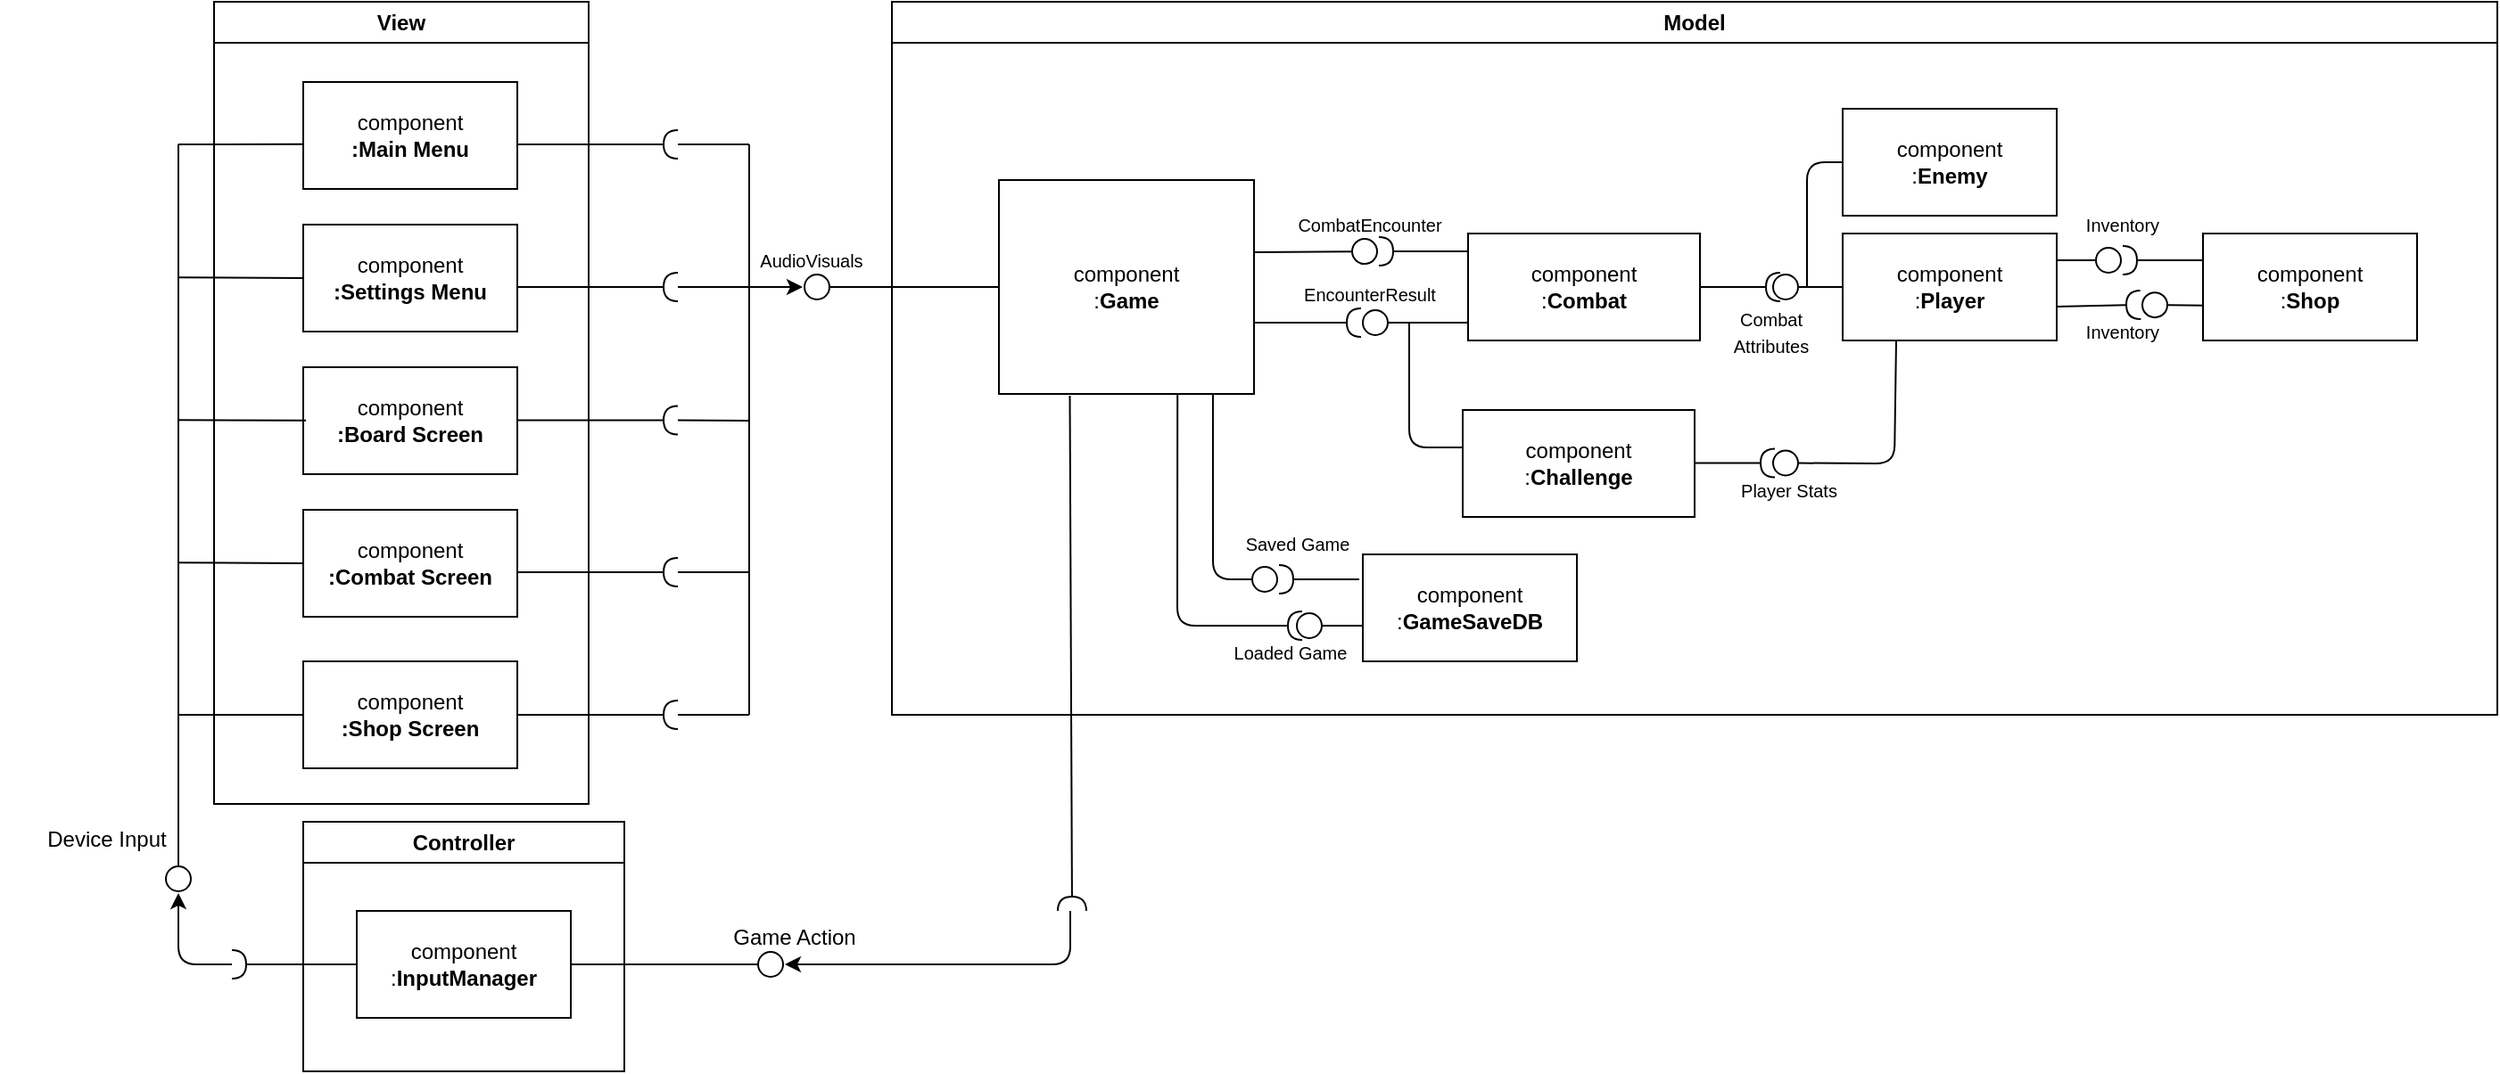 <mxfile>
    <diagram id="feLj19iZiXinHgvYgo6u" name="Page-1">
        <mxGraphModel dx="2279" dy="798" grid="1" gridSize="10" guides="1" tooltips="1" connect="1" arrows="1" fold="1" page="1" pageScale="1" pageWidth="850" pageHeight="1100" math="0" shadow="0">
            <root>
                <mxCell id="0"/>
                <mxCell id="1" parent="0"/>
                <mxCell id="5" value="View" style="swimlane;whiteSpace=wrap;html=1;" parent="1" vertex="1">
                    <mxGeometry x="100" y="80" width="210" height="450" as="geometry">
                        <mxRectangle x="280" y="310" width="140" height="30" as="alternateBounds"/>
                    </mxGeometry>
                </mxCell>
                <mxCell id="6" value="component&lt;br&gt;&lt;b&gt;:Main Menu&lt;/b&gt;" style="rounded=0;whiteSpace=wrap;html=1;" parent="5" vertex="1">
                    <mxGeometry x="50" y="45" width="120" height="60" as="geometry"/>
                </mxCell>
                <mxCell id="7" value="component&lt;br&gt;&lt;b&gt;:Settings Menu&lt;/b&gt;" style="rounded=0;whiteSpace=wrap;html=1;" parent="5" vertex="1">
                    <mxGeometry x="50" y="125" width="120" height="60" as="geometry"/>
                </mxCell>
                <mxCell id="8" value="component&lt;br&gt;&lt;b&gt;:Board Screen&lt;/b&gt;" style="rounded=0;whiteSpace=wrap;html=1;" parent="5" vertex="1">
                    <mxGeometry x="50" y="205" width="120" height="60" as="geometry"/>
                </mxCell>
                <mxCell id="9" value="component&lt;br&gt;&lt;b&gt;:Combat Screen&lt;/b&gt;" style="rounded=0;whiteSpace=wrap;html=1;" parent="5" vertex="1">
                    <mxGeometry x="50" y="285" width="120" height="60" as="geometry"/>
                </mxCell>
                <mxCell id="24" value="component&lt;br&gt;&lt;b&gt;:Shop Screen&lt;/b&gt;" style="rounded=0;whiteSpace=wrap;html=1;" parent="5" vertex="1">
                    <mxGeometry x="50" y="370" width="120" height="60" as="geometry"/>
                </mxCell>
                <mxCell id="100" value="" style="endArrow=none;html=1;entryX=0;entryY=0.5;entryDx=0;entryDy=0;" parent="5" edge="1" target="9">
                    <mxGeometry width="50" height="50" relative="1" as="geometry">
                        <mxPoint x="-20" y="314.66" as="sourcePoint"/>
                        <mxPoint x="30" y="314.66" as="targetPoint"/>
                    </mxGeometry>
                </mxCell>
                <mxCell id="101" value="" style="endArrow=none;html=1;entryX=0.013;entryY=0.497;entryDx=0;entryDy=0;entryPerimeter=0;" parent="5" edge="1" target="8">
                    <mxGeometry width="50" height="50" relative="1" as="geometry">
                        <mxPoint x="-20" y="234.66" as="sourcePoint"/>
                        <mxPoint x="30" y="234.66" as="targetPoint"/>
                    </mxGeometry>
                </mxCell>
                <mxCell id="102" value="" style="endArrow=none;html=1;entryX=0;entryY=0.5;entryDx=0;entryDy=0;" parent="5" edge="1" target="7">
                    <mxGeometry width="50" height="50" relative="1" as="geometry">
                        <mxPoint x="-20" y="154.66" as="sourcePoint"/>
                        <mxPoint x="30" y="154.66" as="targetPoint"/>
                    </mxGeometry>
                </mxCell>
                <mxCell id="103" value="" style="endArrow=none;html=1;entryX=0.002;entryY=0.581;entryDx=0;entryDy=0;entryPerimeter=0;" parent="5" edge="1" target="6">
                    <mxGeometry width="50" height="50" relative="1" as="geometry">
                        <mxPoint x="-20" y="80" as="sourcePoint"/>
                        <mxPoint x="30" y="80" as="targetPoint"/>
                    </mxGeometry>
                </mxCell>
                <mxCell id="11" value="Model" style="swimlane;whiteSpace=wrap;html=1;" parent="1" vertex="1">
                    <mxGeometry x="480" y="80" width="900" height="400" as="geometry">
                        <mxRectangle x="480" y="80" width="70" height="30" as="alternateBounds"/>
                    </mxGeometry>
                </mxCell>
                <mxCell id="44" style="edgeStyle=none;html=1;exitX=0.005;exitY=0.672;exitDx=0;exitDy=0;endArrow=circle;endFill=0;exitPerimeter=0;" parent="11" source="32" edge="1">
                    <mxGeometry relative="1" as="geometry">
                        <mxPoint x="700" y="170" as="targetPoint"/>
                        <mxPoint x="603" y="255.5" as="sourcePoint"/>
                    </mxGeometry>
                </mxCell>
                <mxCell id="39" style="edgeStyle=none;html=1;endArrow=circle;endFill=0;" parent="11" source="15" edge="1">
                    <mxGeometry relative="1" as="geometry">
                        <mxPoint x="493" y="160" as="targetPoint"/>
                    </mxGeometry>
                </mxCell>
                <mxCell id="15" value="component&lt;br&gt;:&lt;b&gt;Player&lt;/b&gt;" style="rounded=0;whiteSpace=wrap;html=1;" parent="11" vertex="1">
                    <mxGeometry x="533" y="130" width="120" height="60" as="geometry"/>
                </mxCell>
                <mxCell id="28" value="component&lt;br&gt;:&lt;b&gt;Game&lt;/b&gt;" style="rounded=0;whiteSpace=wrap;html=1;" parent="11" vertex="1">
                    <mxGeometry x="60" y="100" width="143" height="120" as="geometry"/>
                </mxCell>
                <mxCell id="37" style="edgeStyle=none;html=1;endArrow=halfCircle;endFill=0;" parent="11" edge="1">
                    <mxGeometry relative="1" as="geometry">
                        <mxPoint x="498" y="160" as="targetPoint"/>
                        <mxPoint x="453" y="160" as="sourcePoint"/>
                    </mxGeometry>
                </mxCell>
                <mxCell id="32" value="component&lt;br&gt;:&lt;b&gt;Shop&lt;/b&gt;" style="rounded=0;whiteSpace=wrap;html=1;" parent="11" vertex="1">
                    <mxGeometry x="735" y="130" width="120" height="60" as="geometry"/>
                </mxCell>
                <mxCell id="123" value="" style="endArrow=halfCircle;html=1;endFill=0;" parent="11" edge="1">
                    <mxGeometry width="50" height="50" relative="1" as="geometry">
                        <mxPoint x="203" y="180" as="sourcePoint"/>
                        <mxPoint x="263" y="180" as="targetPoint"/>
                    </mxGeometry>
                </mxCell>
                <mxCell id="132" value="&lt;font style=&quot;font-size: 10px;&quot;&gt;EncounterResult&lt;/font&gt;" style="text;html=1;align=center;verticalAlign=middle;whiteSpace=wrap;rounded=0;" vertex="1" parent="11">
                    <mxGeometry x="203" y="149" width="130" height="30" as="geometry"/>
                </mxCell>
                <mxCell id="133" value="" style="endArrow=none;html=1;" edge="1" parent="11">
                    <mxGeometry width="50" height="50" relative="1" as="geometry">
                        <mxPoint x="513" y="160" as="sourcePoint"/>
                        <mxPoint x="533" y="90" as="targetPoint"/>
                        <Array as="points">
                            <mxPoint x="513" y="90"/>
                        </Array>
                    </mxGeometry>
                </mxCell>
                <mxCell id="134" value="&lt;font style=&quot;font-size: 10px;&quot;&gt;Combat&lt;/font&gt;&lt;div&gt;&lt;font style=&quot;font-size: 10px;&quot;&gt;Attributes&lt;/font&gt;&lt;/div&gt;" style="text;html=1;align=center;verticalAlign=middle;whiteSpace=wrap;rounded=0;" vertex="1" parent="11">
                    <mxGeometry x="463" y="170" width="60" height="30" as="geometry"/>
                </mxCell>
                <mxCell id="137" value="&lt;font style=&quot;font-size: 10px;&quot;&gt;Inventory&lt;/font&gt;" style="text;html=1;align=center;verticalAlign=middle;whiteSpace=wrap;rounded=0;" vertex="1" parent="11">
                    <mxGeometry x="660" y="110" width="60" height="30" as="geometry"/>
                </mxCell>
                <mxCell id="148" style="edgeStyle=none;html=1;exitX=1.003;exitY=0.684;exitDx=0;exitDy=0;endArrow=halfCircle;endFill=0;exitPerimeter=0;" edge="1" parent="11" source="15">
                    <mxGeometry relative="1" as="geometry">
                        <mxPoint x="700" y="170" as="targetPoint"/>
                        <mxPoint x="563" y="250" as="sourcePoint"/>
                    </mxGeometry>
                </mxCell>
                <mxCell id="149" style="edgeStyle=none;html=1;exitX=1;exitY=0.25;exitDx=0;exitDy=0;endArrow=circle;endFill=0;" edge="1" parent="11" source="15">
                    <mxGeometry relative="1" as="geometry">
                        <mxPoint x="690" y="145" as="targetPoint"/>
                        <mxPoint x="643" y="287.25" as="sourcePoint"/>
                    </mxGeometry>
                </mxCell>
                <mxCell id="151" value="&lt;font style=&quot;font-size: 10px;&quot;&gt;Inventory&lt;/font&gt;" style="text;html=1;align=center;verticalAlign=middle;whiteSpace=wrap;rounded=0;" vertex="1" parent="11">
                    <mxGeometry x="660" y="170" width="60" height="30" as="geometry"/>
                </mxCell>
                <mxCell id="16" value="component&lt;br&gt;:&lt;b&gt;Enemy&lt;/b&gt;" style="rounded=0;whiteSpace=wrap;html=1;" parent="11" vertex="1">
                    <mxGeometry x="533" y="60" width="120" height="60" as="geometry"/>
                </mxCell>
                <mxCell id="30" value="component&lt;br&gt;:&lt;b&gt;Combat&lt;/b&gt;" style="rounded=0;whiteSpace=wrap;html=1;" parent="11" vertex="1">
                    <mxGeometry x="323" y="130" width="130" height="60" as="geometry"/>
                </mxCell>
                <mxCell id="152" style="edgeStyle=none;html=1;endArrow=circle;endFill=0;" edge="1" parent="11">
                    <mxGeometry relative="1" as="geometry">
                        <mxPoint x="263" y="180" as="targetPoint"/>
                        <mxPoint x="323" y="180" as="sourcePoint"/>
                    </mxGeometry>
                </mxCell>
                <mxCell id="156" value="" style="endArrow=halfCircle;html=1;endFill=0;exitX=0.001;exitY=0.167;exitDx=0;exitDy=0;exitPerimeter=0;" edge="1" parent="11" source="30">
                    <mxGeometry width="50" height="50" relative="1" as="geometry">
                        <mxPoint x="273" y="70" as="sourcePoint"/>
                        <mxPoint x="273" y="140" as="targetPoint"/>
                    </mxGeometry>
                </mxCell>
                <mxCell id="158" style="edgeStyle=none;html=1;endArrow=circle;endFill=0;exitX=1;exitY=0.337;exitDx=0;exitDy=0;exitPerimeter=0;" edge="1" parent="11" source="28">
                    <mxGeometry relative="1" as="geometry">
                        <mxPoint x="273" y="140" as="targetPoint"/>
                        <mxPoint x="223" y="140" as="sourcePoint"/>
                    </mxGeometry>
                </mxCell>
                <mxCell id="159" value="&lt;font style=&quot;font-size: 10px;&quot;&gt;CombatEncounter&lt;/font&gt;" style="text;html=1;align=center;verticalAlign=middle;whiteSpace=wrap;rounded=0;" vertex="1" parent="11">
                    <mxGeometry x="203" y="110" width="130" height="30" as="geometry"/>
                </mxCell>
                <mxCell id="150" style="edgeStyle=none;html=1;exitX=0;exitY=0.25;exitDx=0;exitDy=0;endArrow=halfCircle;endFill=0;" edge="1" parent="11" source="32">
                    <mxGeometry relative="1" as="geometry">
                        <mxPoint x="690" y="145" as="targetPoint"/>
                        <mxPoint x="573" y="100" as="sourcePoint"/>
                    </mxGeometry>
                </mxCell>
                <mxCell id="162" value="component&lt;br&gt;:&lt;b&gt;Challenge&lt;/b&gt;" style="rounded=0;whiteSpace=wrap;html=1;" vertex="1" parent="11">
                    <mxGeometry x="320" y="229" width="130" height="60" as="geometry"/>
                </mxCell>
                <mxCell id="164" value="" style="endArrow=none;html=1;" edge="1" parent="11">
                    <mxGeometry width="50" height="50" relative="1" as="geometry">
                        <mxPoint x="290" y="180" as="sourcePoint"/>
                        <mxPoint x="320" y="250" as="targetPoint"/>
                        <Array as="points">
                            <mxPoint x="290" y="250"/>
                        </Array>
                    </mxGeometry>
                </mxCell>
                <mxCell id="165" style="edgeStyle=none;html=1;endArrow=halfCircle;endFill=0;" edge="1" parent="11">
                    <mxGeometry relative="1" as="geometry">
                        <mxPoint x="495" y="258.71" as="targetPoint"/>
                        <mxPoint x="450" y="258.71" as="sourcePoint"/>
                    </mxGeometry>
                </mxCell>
                <mxCell id="166" style="edgeStyle=none;html=1;endArrow=circle;endFill=0;exitX=0.25;exitY=1;exitDx=0;exitDy=0;" edge="1" parent="11" source="15">
                    <mxGeometry relative="1" as="geometry">
                        <mxPoint x="493" y="258.71" as="targetPoint"/>
                        <mxPoint x="533" y="258.71" as="sourcePoint"/>
                        <Array as="points">
                            <mxPoint x="562" y="259"/>
                        </Array>
                    </mxGeometry>
                </mxCell>
                <mxCell id="167" value="&lt;span style=&quot;font-size: 10px;&quot;&gt;Player Stats&lt;/span&gt;" style="text;html=1;align=center;verticalAlign=middle;whiteSpace=wrap;rounded=0;" vertex="1" parent="11">
                    <mxGeometry x="473" y="259" width="60" height="30" as="geometry"/>
                </mxCell>
                <mxCell id="168" value="component&lt;br&gt;:&lt;b&gt;GameSaveDB&lt;/b&gt;" style="rounded=0;whiteSpace=wrap;html=1;" vertex="1" parent="11">
                    <mxGeometry x="264" y="310" width="120" height="60" as="geometry"/>
                </mxCell>
                <mxCell id="169" style="edgeStyle=none;html=1;endArrow=circle;endFill=0;" edge="1" parent="11">
                    <mxGeometry relative="1" as="geometry">
                        <mxPoint x="226" y="350" as="targetPoint"/>
                        <mxPoint x="264" y="350" as="sourcePoint"/>
                    </mxGeometry>
                </mxCell>
                <mxCell id="170" value="&lt;font style=&quot;font-size: 10px;&quot;&gt;Loaded Game&lt;/font&gt;" style="text;html=1;align=center;verticalAlign=middle;whiteSpace=wrap;rounded=0;" vertex="1" parent="11">
                    <mxGeometry x="187" y="350" width="73" height="30" as="geometry"/>
                </mxCell>
                <mxCell id="171" style="edgeStyle=none;html=1;exitX=0.7;exitY=1.003;exitDx=0;exitDy=0;endArrow=halfCircle;endFill=0;exitPerimeter=0;" edge="1" parent="11" source="28">
                    <mxGeometry relative="1" as="geometry">
                        <mxPoint x="230" y="350" as="targetPoint"/>
                        <mxPoint x="180" y="350" as="sourcePoint"/>
                        <Array as="points">
                            <mxPoint x="160" y="350"/>
                        </Array>
                    </mxGeometry>
                </mxCell>
                <mxCell id="172" style="edgeStyle=none;html=1;exitX=0.839;exitY=1;exitDx=0;exitDy=0;endArrow=circle;endFill=0;exitPerimeter=0;" edge="1" parent="11" source="28">
                    <mxGeometry relative="1" as="geometry">
                        <mxPoint x="217" y="324" as="targetPoint"/>
                        <mxPoint x="180" y="324" as="sourcePoint"/>
                        <Array as="points">
                            <mxPoint x="180" y="324"/>
                        </Array>
                    </mxGeometry>
                </mxCell>
                <mxCell id="173" value="&lt;font style=&quot;font-size: 10px;&quot;&gt;Saved Game&lt;/font&gt;" style="text;html=1;align=center;verticalAlign=middle;whiteSpace=wrap;rounded=0;" vertex="1" parent="11">
                    <mxGeometry x="191" y="289" width="73" height="30" as="geometry"/>
                </mxCell>
                <mxCell id="174" style="edgeStyle=none;html=1;exitX=0;exitY=0.25;exitDx=0;exitDy=0;endArrow=halfCircle;endFill=0;" edge="1" parent="11">
                    <mxGeometry relative="1" as="geometry">
                        <mxPoint x="217" y="324" as="targetPoint"/>
                        <mxPoint x="262" y="324" as="sourcePoint"/>
                    </mxGeometry>
                </mxCell>
                <mxCell id="80" value="" style="endArrow=none;html=1;" parent="1" edge="1">
                    <mxGeometry width="50" height="50" relative="1" as="geometry">
                        <mxPoint x="360" y="160" as="sourcePoint"/>
                        <mxPoint x="400" y="160" as="targetPoint"/>
                    </mxGeometry>
                </mxCell>
                <mxCell id="81" value="" style="endArrow=halfCircle;html=1;endFill=0;" parent="1" edge="1">
                    <mxGeometry width="50" height="50" relative="1" as="geometry">
                        <mxPoint x="270" y="160" as="sourcePoint"/>
                        <mxPoint x="360" y="160" as="targetPoint"/>
                    </mxGeometry>
                </mxCell>
                <mxCell id="83" value="" style="endArrow=halfCircle;html=1;endFill=0;" parent="1" edge="1">
                    <mxGeometry width="50" height="50" relative="1" as="geometry">
                        <mxPoint x="270" y="240" as="sourcePoint"/>
                        <mxPoint x="360" y="240" as="targetPoint"/>
                    </mxGeometry>
                </mxCell>
                <mxCell id="84" value="" style="endArrow=none;html=1;" parent="1" edge="1">
                    <mxGeometry width="50" height="50" relative="1" as="geometry">
                        <mxPoint x="360" y="314.71" as="sourcePoint"/>
                        <mxPoint x="400" y="315" as="targetPoint"/>
                    </mxGeometry>
                </mxCell>
                <mxCell id="85" value="" style="endArrow=halfCircle;html=1;endFill=0;" parent="1" edge="1">
                    <mxGeometry width="50" height="50" relative="1" as="geometry">
                        <mxPoint x="270" y="314.71" as="sourcePoint"/>
                        <mxPoint x="360" y="314.71" as="targetPoint"/>
                    </mxGeometry>
                </mxCell>
                <mxCell id="86" value="" style="endArrow=none;html=1;" parent="1" edge="1">
                    <mxGeometry width="50" height="50" relative="1" as="geometry">
                        <mxPoint x="360" y="400" as="sourcePoint"/>
                        <mxPoint x="400" y="400" as="targetPoint"/>
                    </mxGeometry>
                </mxCell>
                <mxCell id="87" value="" style="endArrow=halfCircle;html=1;endFill=0;" parent="1" edge="1">
                    <mxGeometry width="50" height="50" relative="1" as="geometry">
                        <mxPoint x="270" y="400" as="sourcePoint"/>
                        <mxPoint x="360" y="400" as="targetPoint"/>
                    </mxGeometry>
                </mxCell>
                <mxCell id="88" value="" style="endArrow=none;html=1;" parent="1" edge="1">
                    <mxGeometry width="50" height="50" relative="1" as="geometry">
                        <mxPoint x="360" y="480" as="sourcePoint"/>
                        <mxPoint x="400" y="480" as="targetPoint"/>
                    </mxGeometry>
                </mxCell>
                <mxCell id="89" value="" style="endArrow=halfCircle;html=1;endFill=0;" parent="1" edge="1">
                    <mxGeometry width="50" height="50" relative="1" as="geometry">
                        <mxPoint x="270" y="480" as="sourcePoint"/>
                        <mxPoint x="360" y="480" as="targetPoint"/>
                    </mxGeometry>
                </mxCell>
                <mxCell id="90" value="" style="endArrow=none;html=1;" parent="1" edge="1">
                    <mxGeometry width="50" height="50" relative="1" as="geometry">
                        <mxPoint x="400" y="480" as="sourcePoint"/>
                        <mxPoint x="400" y="160" as="targetPoint"/>
                    </mxGeometry>
                </mxCell>
                <mxCell id="92" value="" style="endArrow=classic;html=1;" parent="1" edge="1">
                    <mxGeometry width="50" height="50" relative="1" as="geometry">
                        <mxPoint x="360" y="240" as="sourcePoint"/>
                        <mxPoint x="430" y="240" as="targetPoint"/>
                    </mxGeometry>
                </mxCell>
                <mxCell id="99" value="" style="endArrow=none;html=1;entryX=0;entryY=0.5;entryDx=0;entryDy=0;" parent="1" edge="1" target="24">
                    <mxGeometry width="50" height="50" relative="1" as="geometry">
                        <mxPoint x="80" y="480" as="sourcePoint"/>
                        <mxPoint x="100" y="480" as="targetPoint"/>
                    </mxGeometry>
                </mxCell>
                <mxCell id="105" value="" style="endArrow=circle;html=1;endFill=0;" parent="1" edge="1">
                    <mxGeometry width="50" height="50" relative="1" as="geometry">
                        <mxPoint x="80" y="160" as="sourcePoint"/>
                        <mxPoint x="80" y="580" as="targetPoint"/>
                    </mxGeometry>
                </mxCell>
                <mxCell id="23" value="Controller" style="swimlane;whiteSpace=wrap;html=1;" parent="1" vertex="1">
                    <mxGeometry x="150" y="540" width="180" height="140" as="geometry"/>
                </mxCell>
                <mxCell id="110" style="edgeStyle=none;html=1;endArrow=halfCircle;endFill=0;" parent="23" edge="1">
                    <mxGeometry relative="1" as="geometry">
                        <mxPoint x="-40" y="80" as="targetPoint"/>
                        <mxPoint x="40" y="80" as="sourcePoint"/>
                    </mxGeometry>
                </mxCell>
                <mxCell id="117" style="edgeStyle=none;html=1;endArrow=circle;endFill=0;" parent="23" source="25" edge="1">
                    <mxGeometry relative="1" as="geometry">
                        <mxPoint x="270" y="80" as="targetPoint"/>
                    </mxGeometry>
                </mxCell>
                <mxCell id="25" value="component&lt;br&gt;:&lt;b&gt;Inp&lt;/b&gt;&lt;b style=&quot;background-color: transparent;&quot;&gt;utManager&lt;/b&gt;" style="rounded=0;whiteSpace=wrap;html=1;" parent="23" vertex="1">
                    <mxGeometry x="30" y="50" width="120" height="60" as="geometry"/>
                </mxCell>
                <mxCell id="111" value="" style="endArrow=classic;html=1;" parent="1" edge="1">
                    <mxGeometry width="50" height="50" relative="1" as="geometry">
                        <mxPoint x="110" y="620" as="sourcePoint"/>
                        <mxPoint x="80" y="580" as="targetPoint"/>
                        <Array as="points">
                            <mxPoint x="80" y="620"/>
                        </Array>
                    </mxGeometry>
                </mxCell>
                <mxCell id="118" value="" style="endArrow=none;html=1;startArrow=classic;startFill=1;endFill=0;" parent="1" edge="1">
                    <mxGeometry width="50" height="50" relative="1" as="geometry">
                        <mxPoint x="420" y="620" as="sourcePoint"/>
                        <mxPoint x="580" y="590" as="targetPoint"/>
                        <Array as="points">
                            <mxPoint x="580" y="620"/>
                        </Array>
                    </mxGeometry>
                </mxCell>
                <mxCell id="129" value="Device Input" style="text;html=1;align=center;verticalAlign=middle;whiteSpace=wrap;rounded=0;" vertex="1" parent="1">
                    <mxGeometry x="-20" y="535" width="120" height="30" as="geometry"/>
                </mxCell>
                <mxCell id="140" value="&lt;font style=&quot;font-size: 10px;&quot;&gt;AudioVisuals&lt;/font&gt;" style="text;html=1;align=center;verticalAlign=middle;whiteSpace=wrap;rounded=0;" vertex="1" parent="1">
                    <mxGeometry x="370" y="210" width="130" height="30" as="geometry"/>
                </mxCell>
                <mxCell id="91" style="edgeStyle=none;html=1;endArrow=circle;endFill=0;" parent="1" source="28" edge="1">
                    <mxGeometry relative="1" as="geometry">
                        <mxPoint x="430" y="240" as="targetPoint"/>
                    </mxGeometry>
                </mxCell>
                <mxCell id="130" value="Game Action" style="text;html=1;align=center;verticalAlign=middle;whiteSpace=wrap;rounded=0;" vertex="1" parent="1">
                    <mxGeometry x="381" y="590" width="89" height="30" as="geometry"/>
                </mxCell>
                <mxCell id="143" value="" style="endArrow=halfCircle;html=1;endFill=0;exitX=0.278;exitY=1.008;exitDx=0;exitDy=0;exitPerimeter=0;" edge="1" parent="1" source="28">
                    <mxGeometry width="50" height="50" relative="1" as="geometry">
                        <mxPoint x="580" y="310" as="sourcePoint"/>
                        <mxPoint x="581" y="590" as="targetPoint"/>
                    </mxGeometry>
                </mxCell>
            </root>
        </mxGraphModel>
    </diagram>
</mxfile>